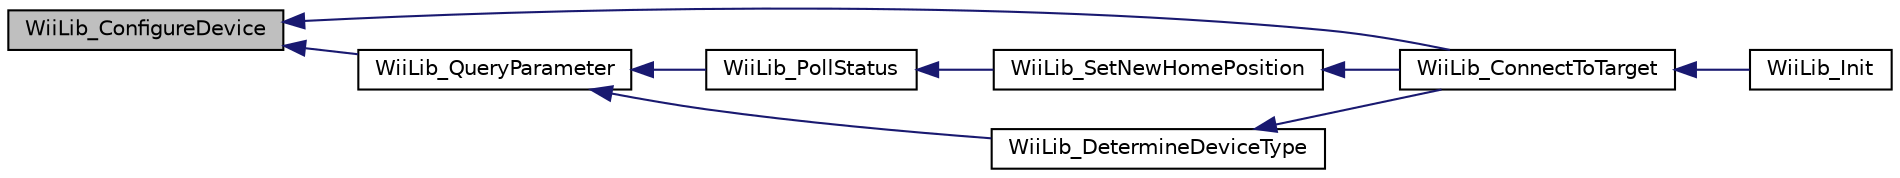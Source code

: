 digraph "WiiLib_ConfigureDevice"
{
  edge [fontname="Helvetica",fontsize="10",labelfontname="Helvetica",labelfontsize="10"];
  node [fontname="Helvetica",fontsize="10",shape=record];
  rankdir="LR";
  Node1 [label="WiiLib_ConfigureDevice",height=0.2,width=0.4,color="black", fillcolor="grey75", style="filled", fontcolor="black"];
  Node1 -> Node2 [dir="back",color="midnightblue",fontsize="10",style="solid",fontname="Helvetica"];
  Node2 [label="WiiLib_ConnectToTarget",height=0.2,width=0.4,color="black", fillcolor="white", style="filled",URL="$wii__lib_8c.html#a351e727ad63aec8dd05b8209ffa44adf",tooltip="Attempts to connect to target device. "];
  Node2 -> Node3 [dir="back",color="midnightblue",fontsize="10",style="solid",fontname="Helvetica"];
  Node3 [label="WiiLib_Init",height=0.2,width=0.4,color="black", fillcolor="white", style="filled",URL="$wii__lib_8c.html#a39366dd2388ce824b8307ea8158eab1d",tooltip="Initializes the Wii target device (e.g. nunchuck). "];
  Node1 -> Node4 [dir="back",color="midnightblue",fontsize="10",style="solid",fontname="Helvetica"];
  Node4 [label="WiiLib_QueryParameter",height=0.2,width=0.4,color="black", fillcolor="white", style="filled",URL="$wii__lib_8c.html#a3f1a4a0b9edfea52390b8bf07a9fef1f",tooltip="Hanldes process of initiating and reading the response for querying a parameter value from the target..."];
  Node4 -> Node5 [dir="back",color="midnightblue",fontsize="10",style="solid",fontname="Helvetica"];
  Node5 [label="WiiLib_PollStatus",height=0.2,width=0.4,color="black", fillcolor="white", style="filled",URL="$wii__lib_8c.html#ae4aaae06500be0c8bfb9b12f05752f48",tooltip="Refreshes tracking values for the target device&#39;s status bits. "];
  Node5 -> Node6 [dir="back",color="midnightblue",fontsize="10",style="solid",fontname="Helvetica"];
  Node6 [label="WiiLib_SetNewHomePosition",height=0.2,width=0.4,color="black", fillcolor="white", style="filled",URL="$wii__lib_8c.html#a97062879138116ad48b5fd89682d6c48",tooltip="Refreshes tracking values for the target device&#39;s status bits. "];
  Node6 -> Node2 [dir="back",color="midnightblue",fontsize="10",style="solid",fontname="Helvetica"];
  Node4 -> Node7 [dir="back",color="midnightblue",fontsize="10",style="solid",fontname="Helvetica"];
  Node7 [label="WiiLib_DetermineDeviceType",height=0.2,width=0.4,color="black", fillcolor="white", style="filled",URL="$wii__lib_8c.html#a88416ab373070607a6f41dee57f2d517",tooltip="Handles the process of decrypting data received from a target device. "];
  Node7 -> Node2 [dir="back",color="midnightblue",fontsize="10",style="solid",fontname="Helvetica"];
}
